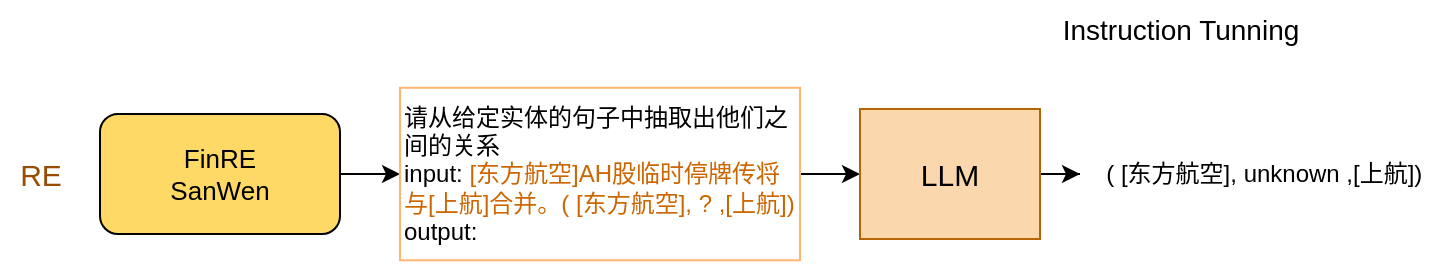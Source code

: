 <mxfile version="22.1.11" type="github">
  <diagram name="第 1 页" id="e0tXGLQbWe1YhPj0isI4">
    <mxGraphModel dx="906" dy="579" grid="1" gridSize="10" guides="1" tooltips="1" connect="1" arrows="1" fold="1" page="1" pageScale="1" pageWidth="827" pageHeight="1169" math="0" shadow="0">
      <root>
        <mxCell id="0" />
        <mxCell id="1" parent="0" />
        <mxCell id="xehYE8avdC63y5gzJNJH-6" value="" style="edgeStyle=orthogonalEdgeStyle;rounded=0;orthogonalLoop=1;jettySize=auto;html=1;" edge="1" parent="1" source="xehYE8avdC63y5gzJNJH-1" target="xehYE8avdC63y5gzJNJH-3">
          <mxGeometry relative="1" as="geometry" />
        </mxCell>
        <mxCell id="xehYE8avdC63y5gzJNJH-1" value="&lt;font style=&quot;font-size: 13px;&quot;&gt;FinRE&lt;br&gt;SanWen&lt;/font&gt;" style="rounded=1;whiteSpace=wrap;html=1;fillColor=#FFD966;gradientColor=none;" vertex="1" parent="1">
          <mxGeometry x="140" y="525" width="120" height="60" as="geometry" />
        </mxCell>
        <mxCell id="xehYE8avdC63y5gzJNJH-2" value="&lt;font style=&quot;font-size: 15px;&quot;&gt;RE&lt;/font&gt;" style="text;html=1;align=center;verticalAlign=middle;resizable=0;points=[];autosize=1;strokeColor=none;fillColor=none;fontColor=#994C00;" vertex="1" parent="1">
          <mxGeometry x="90" y="540" width="40" height="30" as="geometry" />
        </mxCell>
        <mxCell id="xehYE8avdC63y5gzJNJH-7" value="" style="edgeStyle=orthogonalEdgeStyle;rounded=0;orthogonalLoop=1;jettySize=auto;html=1;" edge="1" parent="1" source="xehYE8avdC63y5gzJNJH-3" target="xehYE8avdC63y5gzJNJH-4">
          <mxGeometry relative="1" as="geometry" />
        </mxCell>
        <mxCell id="xehYE8avdC63y5gzJNJH-3" value="请从给定实体的句子中抽取出他们之间的关系&lt;br&gt;input: &lt;font color=&quot;#cc6600&quot;&gt;[东方航空]AH股临时停牌传将与[上航]合并。(&amp;nbsp;[东方航空], ? ,[上航])&lt;/font&gt;&lt;br&gt;output:&amp;nbsp;" style="whiteSpace=wrap;html=1;align=left;strokeColor=#FFB570;" vertex="1" parent="1">
          <mxGeometry x="290" y="511.88" width="200" height="86.25" as="geometry" />
        </mxCell>
        <mxCell id="xehYE8avdC63y5gzJNJH-8" value="" style="edgeStyle=orthogonalEdgeStyle;rounded=0;orthogonalLoop=1;jettySize=auto;html=1;" edge="1" parent="1" source="xehYE8avdC63y5gzJNJH-4" target="xehYE8avdC63y5gzJNJH-5">
          <mxGeometry relative="1" as="geometry" />
        </mxCell>
        <mxCell id="xehYE8avdC63y5gzJNJH-4" value="&lt;font style=&quot;font-size: 15px;&quot;&gt;LLM&lt;/font&gt;" style="rounded=0;whiteSpace=wrap;html=1;fillColor=#fad7ac;strokeColor=#b46504;" vertex="1" parent="1">
          <mxGeometry x="520" y="522.5" width="90" height="65" as="geometry" />
        </mxCell>
        <mxCell id="xehYE8avdC63y5gzJNJH-5" value="&amp;nbsp;(&amp;nbsp;[东方航空], unknown ,[上航])" style="text;html=1;align=center;verticalAlign=middle;resizable=0;points=[];autosize=1;strokeColor=none;fillColor=none;" vertex="1" parent="1">
          <mxGeometry x="630" y="540" width="180" height="30" as="geometry" />
        </mxCell>
        <mxCell id="xehYE8avdC63y5gzJNJH-9" value="&lt;font style=&quot;font-size: 14px;&quot;&gt;Instruction Tunning&lt;/font&gt;" style="text;html=1;align=center;verticalAlign=middle;resizable=0;points=[];autosize=1;strokeColor=none;fillColor=none;" vertex="1" parent="1">
          <mxGeometry x="610" y="468" width="140" height="30" as="geometry" />
        </mxCell>
      </root>
    </mxGraphModel>
  </diagram>
</mxfile>
